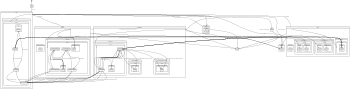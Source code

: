 @startuml

scale 350 width
[*] --> index
index --> login : User = null
login --> register : Create a new User
register --> login : New User created in DB
login --> welcome : User = User
welcome --> shoppingcart : Add selected cupcake and quantity to shoppingcart
login --> admin : User = Admin
shoppingcart --> orders : Accept current shoppingcart (paid = true or false)
welcome --> Logout.servlet
shoppingcart --> Logout.servlet
orders --> Logout.servlet
admin --> Logout.servlet
Logout.servlet --> login: return to loginscreen

login --> error : if forward or response failed
register --> error : if forward failed
welcome --> error : if retrieval of cupcakes failed
shoppingcart --> error : if retrieval of order failed
admin --> error : if connection to DB failed





state login{
login --> Login.Servlet

 state Login.Servlet {
 Login.Servlet --> UserFacade
 UserFacade --> UserMapper : forward input request
 UserMapper --> ConnectionPool : Request DB cupcake.user
 ConnectionPool --> UserMapper : Respond DB cupcake.user
 UserMapper --> Login.Servlet : forward respons

  state UserFacade{
  }

  state UserMapper{

  }
 }
}

state register{

 state Register.servlet{


 }
}

state welcome{

welcome --> Welcome.servlet

 state Welcome.servlet{

 Welcome.servlet --> CupcakeBaseFacade : intialize CupcakeBase
 CupcakeBaseFacade --> CupcakeBaseMapper : forward request
 CupcakeBaseMapper --> ConnectionPool : request CupcakeBase from DB
 ConnectionPool --> CupcakeBaseMapper : respons CupcakeBase from DB
CupcakeBaseMapper --> CupcakeBaseFacade : forward respons
CupcakeBaseFacade --> Welcome.servlet : set value for drop menu

Welcome.servlet --> CupcakeToppingFacade
CupcakeToppingFacade --> CupcakeToppingMapper
CupcakeToppingMapper --> ConnectionPool
ConnectionPool --> CupcakeToppingMapper
CupcakeToppingMapper --> CupcakeToppingFacade
CupcakeToppingFacade --> Welcome.servlet
welcome --> AddCupcakeToOrder.servlet : put inputs in shoppingcart
AddCupcakeToOrder.servlet --> welcome : redirect back to the welcome page

  state CupcakeBaseFacade{
  }

  state CupcakeBaseMapper{
  }

  state CupcakeToppingFacade{
  }

  state CupcakeToppingMapper{
  }

 }
 state AddCupcakeToOrder.servlet{

 }

}

state shoppingcart{
shoppingcart --> Indkøbskurv.servlet

 state Indkøbskurv.servlet{
 Indkøbskurv.servlet --> OrderFacade : check or existing orders
 OrderFacade --> OrderMapper
 OrderMapper --> ConnectionPool : request order from DB
 ConnectionPool --> OrderMapper : respons order from DB
 OrderMapper --> OrderFacade
 OrderFacade --> Indkøbskurv.servlet : return existing order or create new

}
  state OrderFacade{

  }

  state OrderMapper{

  }



 state OrderAndPayment.servlet{
 OrderAndPayment.servlet --> OrderFacade : send a request for either order or pay and order
 OrderFacade --> OrderMapper
 OrderMapper --> ConnectionPool : request change in DB
 ConnectionPool --> OrderMapper : respons change in DB
 OrderMapper --> OrderFacade
 OrderFacade --> OrderAndPayment.servlet : Respond the change from DB

 }

 state RemoveCupcakeFromOrder.servlet{
 RemoveCupcakeFromOrder.servlet --> OrderFacade : Remove Cupcake from order based on cupcake id
 OrderFacade --> OrderMapper
 OrderMapper --> ConnectionPool : Request removal in DB
 ConnectionPool --> OrderMapper : Respond with removal from DB
 OrderMapper --> OrderFacade
 OrderFacade --> RemoveCupcakeFromOrder.servlet : Chosen cupcake is removed


 }

 }

state admin{
admin --> Admin.servlet

 state Admin.servlet{
 Admin.servlet --> UserFacade : Request all users
 UserFacade --> Admin.servlet : Return all users
 Admin.servlet --> OrderFacade: Request all orders
 OrderFacade --> Admin.servlet: Return all orders
 }

 state AdminUpdatePaid.servlet{
 AdminUpdatePaid.servlet --> OrderFacade : Request to change unpaid order to paid
 OrderFacade --> Admin.servlet : Respond with paid order
 }

 state GiveUserMoney.servlet{
 GiveUserMoney.servlet --> UserFacade : request to add money to user
UserFacade --> Admin.servlet : Respond with updated balance
 }

 state DeleteOrder.servlet{

 }

}

state error {

}

state Logout.servlet{

}

state ConnectionPool{
}
@enduml